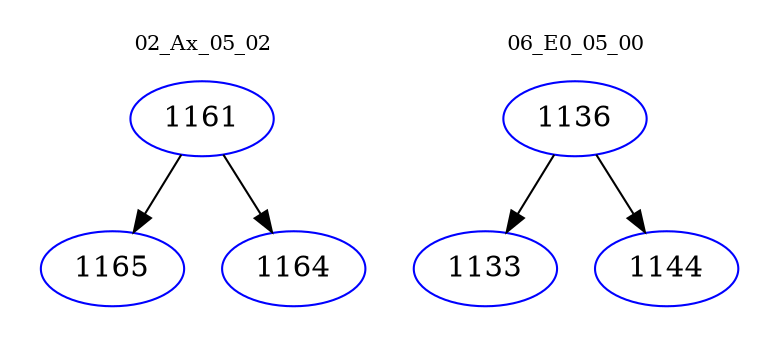 digraph{
subgraph cluster_0 {
color = white
label = "02_Ax_05_02";
fontsize=10;
T0_1161 [label="1161", color="blue"]
T0_1161 -> T0_1165 [color="black"]
T0_1165 [label="1165", color="blue"]
T0_1161 -> T0_1164 [color="black"]
T0_1164 [label="1164", color="blue"]
}
subgraph cluster_1 {
color = white
label = "06_E0_05_00";
fontsize=10;
T1_1136 [label="1136", color="blue"]
T1_1136 -> T1_1133 [color="black"]
T1_1133 [label="1133", color="blue"]
T1_1136 -> T1_1144 [color="black"]
T1_1144 [label="1144", color="blue"]
}
}
